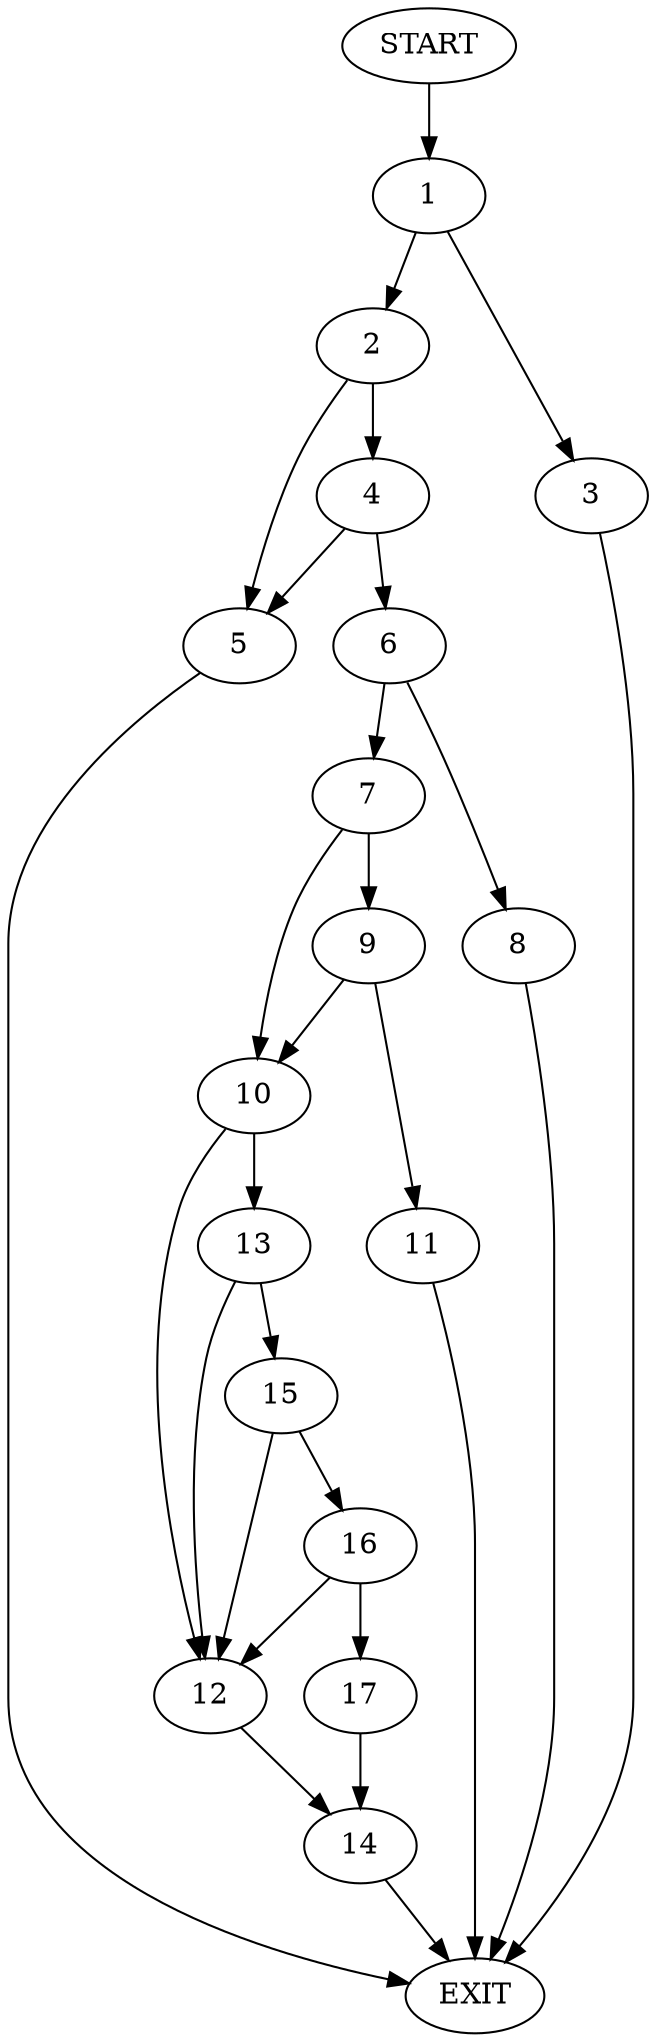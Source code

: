 digraph {
0 [label="START"]
18 [label="EXIT"]
0 -> 1
1 -> 2
1 -> 3
3 -> 18
2 -> 4
2 -> 5
5 -> 18
4 -> 5
4 -> 6
6 -> 7
6 -> 8
8 -> 18
7 -> 9
7 -> 10
9 -> 11
9 -> 10
10 -> 12
10 -> 13
11 -> 18
12 -> 14
13 -> 12
13 -> 15
15 -> 12
15 -> 16
16 -> 12
16 -> 17
17 -> 14
14 -> 18
}
